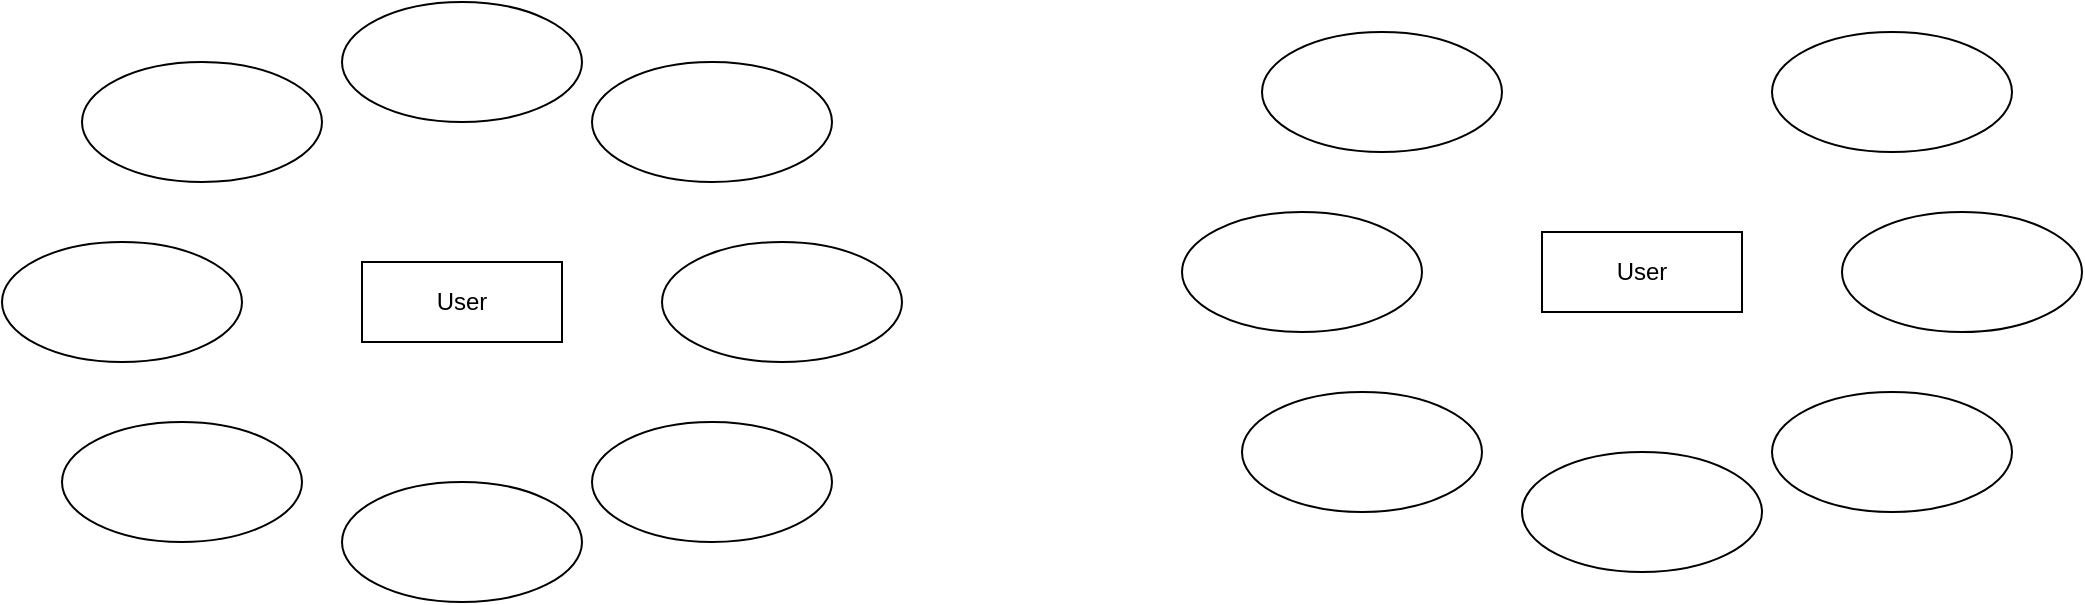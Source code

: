 <mxfile version="15.2.9" type="github">
  <diagram id="R2lEEEUBdFMjLlhIrx00" name="Page-1">
    <mxGraphModel dx="805" dy="457" grid="1" gridSize="10" guides="1" tooltips="1" connect="1" arrows="1" fold="1" page="1" pageScale="1" pageWidth="850" pageHeight="1100" math="0" shadow="0" extFonts="Permanent Marker^https://fonts.googleapis.com/css?family=Permanent+Marker">
      <root>
        <mxCell id="0" />
        <mxCell id="1" parent="0" />
        <mxCell id="eWnHQX9fqji6oHDIQ8il-2" value="User" style="whiteSpace=wrap;html=1;align=center;" vertex="1" parent="1">
          <mxGeometry x="310" y="160" width="100" height="40" as="geometry" />
        </mxCell>
        <mxCell id="eWnHQX9fqji6oHDIQ8il-3" value="" style="ellipse;whiteSpace=wrap;html=1;" vertex="1" parent="1">
          <mxGeometry x="300" y="30" width="120" height="60" as="geometry" />
        </mxCell>
        <mxCell id="eWnHQX9fqji6oHDIQ8il-5" value="" style="ellipse;whiteSpace=wrap;html=1;" vertex="1" parent="1">
          <mxGeometry x="130" y="150" width="120" height="60" as="geometry" />
        </mxCell>
        <mxCell id="eWnHQX9fqji6oHDIQ8il-7" value="" style="ellipse;whiteSpace=wrap;html=1;" vertex="1" parent="1">
          <mxGeometry x="300" y="270" width="120" height="60" as="geometry" />
        </mxCell>
        <mxCell id="eWnHQX9fqji6oHDIQ8il-9" value="" style="ellipse;whiteSpace=wrap;html=1;" vertex="1" parent="1">
          <mxGeometry x="460" y="150" width="120" height="60" as="geometry" />
        </mxCell>
        <mxCell id="eWnHQX9fqji6oHDIQ8il-11" value="" style="ellipse;whiteSpace=wrap;html=1;" vertex="1" parent="1">
          <mxGeometry x="170" y="60" width="120" height="60" as="geometry" />
        </mxCell>
        <mxCell id="eWnHQX9fqji6oHDIQ8il-12" value="" style="ellipse;whiteSpace=wrap;html=1;" vertex="1" parent="1">
          <mxGeometry x="160" y="240" width="120" height="60" as="geometry" />
        </mxCell>
        <mxCell id="eWnHQX9fqji6oHDIQ8il-13" value="" style="ellipse;whiteSpace=wrap;html=1;" vertex="1" parent="1">
          <mxGeometry x="425" y="240" width="120" height="60" as="geometry" />
        </mxCell>
        <mxCell id="eWnHQX9fqji6oHDIQ8il-14" value="" style="ellipse;whiteSpace=wrap;html=1;" vertex="1" parent="1">
          <mxGeometry x="425" y="60" width="120" height="60" as="geometry" />
        </mxCell>
        <mxCell id="eWnHQX9fqji6oHDIQ8il-15" value="User" style="whiteSpace=wrap;html=1;align=center;" vertex="1" parent="1">
          <mxGeometry x="900" y="145" width="100" height="40" as="geometry" />
        </mxCell>
        <mxCell id="eWnHQX9fqji6oHDIQ8il-16" value="" style="ellipse;whiteSpace=wrap;html=1;" vertex="1" parent="1">
          <mxGeometry x="720" y="135" width="120" height="60" as="geometry" />
        </mxCell>
        <mxCell id="eWnHQX9fqji6oHDIQ8il-17" value="" style="ellipse;whiteSpace=wrap;html=1;" vertex="1" parent="1">
          <mxGeometry x="890" y="255" width="120" height="60" as="geometry" />
        </mxCell>
        <mxCell id="eWnHQX9fqji6oHDIQ8il-18" value="" style="ellipse;whiteSpace=wrap;html=1;" vertex="1" parent="1">
          <mxGeometry x="1050" y="135" width="120" height="60" as="geometry" />
        </mxCell>
        <mxCell id="eWnHQX9fqji6oHDIQ8il-19" value="" style="ellipse;whiteSpace=wrap;html=1;" vertex="1" parent="1">
          <mxGeometry x="760" y="45" width="120" height="60" as="geometry" />
        </mxCell>
        <mxCell id="eWnHQX9fqji6oHDIQ8il-20" value="" style="ellipse;whiteSpace=wrap;html=1;" vertex="1" parent="1">
          <mxGeometry x="750" y="225" width="120" height="60" as="geometry" />
        </mxCell>
        <mxCell id="eWnHQX9fqji6oHDIQ8il-21" value="" style="ellipse;whiteSpace=wrap;html=1;" vertex="1" parent="1">
          <mxGeometry x="1015" y="225" width="120" height="60" as="geometry" />
        </mxCell>
        <mxCell id="eWnHQX9fqji6oHDIQ8il-22" value="" style="ellipse;whiteSpace=wrap;html=1;" vertex="1" parent="1">
          <mxGeometry x="1015" y="45" width="120" height="60" as="geometry" />
        </mxCell>
      </root>
    </mxGraphModel>
  </diagram>
</mxfile>
